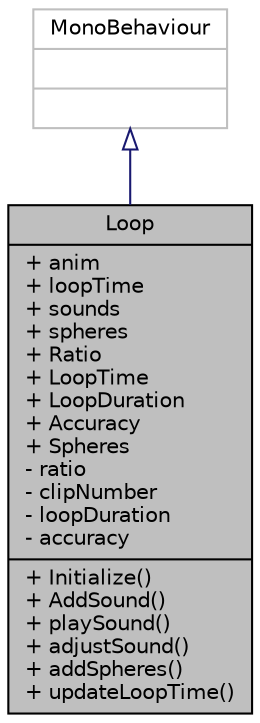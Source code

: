 digraph "Loop"
{
  edge [fontname="Helvetica",fontsize="10",labelfontname="Helvetica",labelfontsize="10"];
  node [fontname="Helvetica",fontsize="10",shape=record];
  Node1 [label="{Loop\n|+ anim\l+ loopTime\l+ sounds\l+ spheres\l+ Ratio\l+ LoopTime\l+ LoopDuration\l+ Accuracy\l+ Spheres\l- ratio\l- clipNumber\l- loopDuration\l- accuracy\l|+ Initialize()\l+ AddSound()\l+ playSound()\l+ adjustSound()\l+ addSpheres()\l+ updateLoopTime()\l}",height=0.2,width=0.4,color="black", fillcolor="grey75", style="filled", fontcolor="black"];
  Node2 -> Node1 [dir="back",color="midnightblue",fontsize="10",style="solid",arrowtail="onormal",fontname="Helvetica"];
  Node2 [label="{MonoBehaviour\n||}",height=0.2,width=0.4,color="grey75", fillcolor="white", style="filled"];
}
